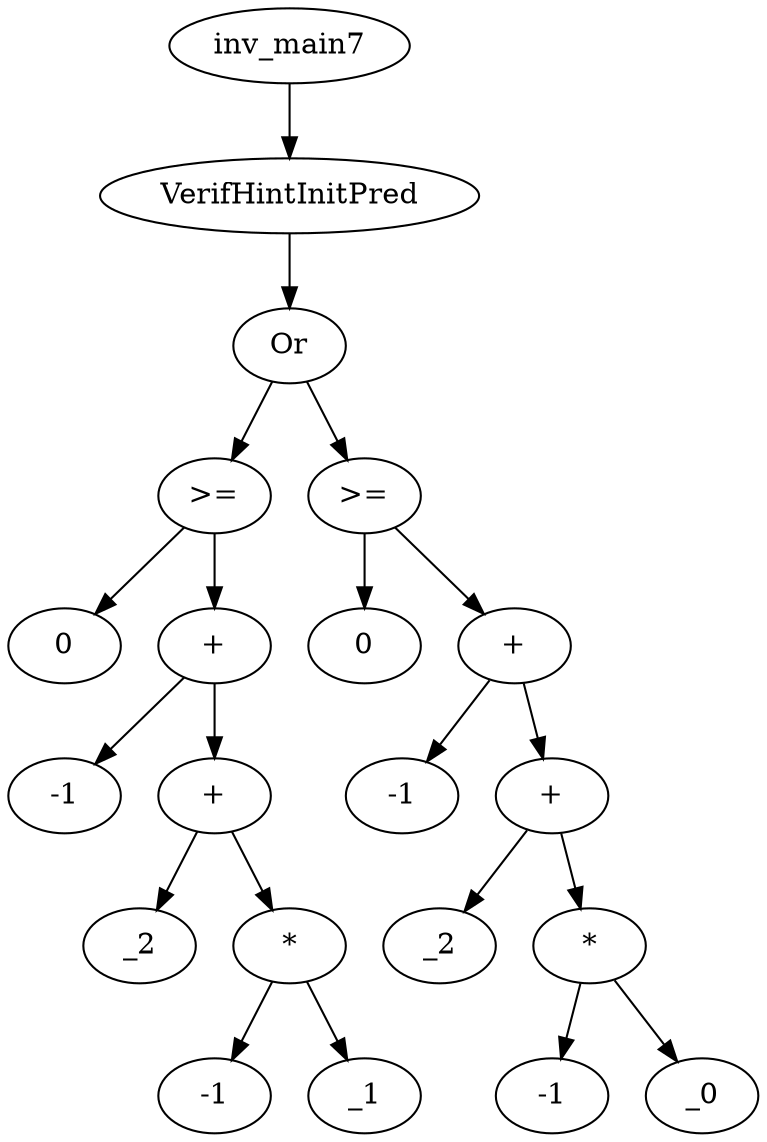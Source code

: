 digraph dag {
0 [label="inv_main7"];
1 [label="VerifHintInitPred"];
2 [label="Or"];
3 [label=">="];
4 [label="0"];
5 [label="+"];
6 [label="-1"];
7 [label="+"];
8 [label="_2"];
9 [label="*"];
10 [label="-1"];
11 [label="_1"];
12 [label=">="];
13 [label="0"];
14 [label="+"];
15 [label="-1"];
16 [label="+"];
17 [label="_2"];
18 [label="*"];
19 [label="-1"];
20 [label="_0"];
0->1
1->2
2->3
2 -> 12
3->5
3 -> 4
5->7
5 -> 6
7->9
7 -> 8
9->11
9 -> 10
12->14
12 -> 13
14->16
14 -> 15
16->18
16 -> 17
18->20
18 -> 19
}
